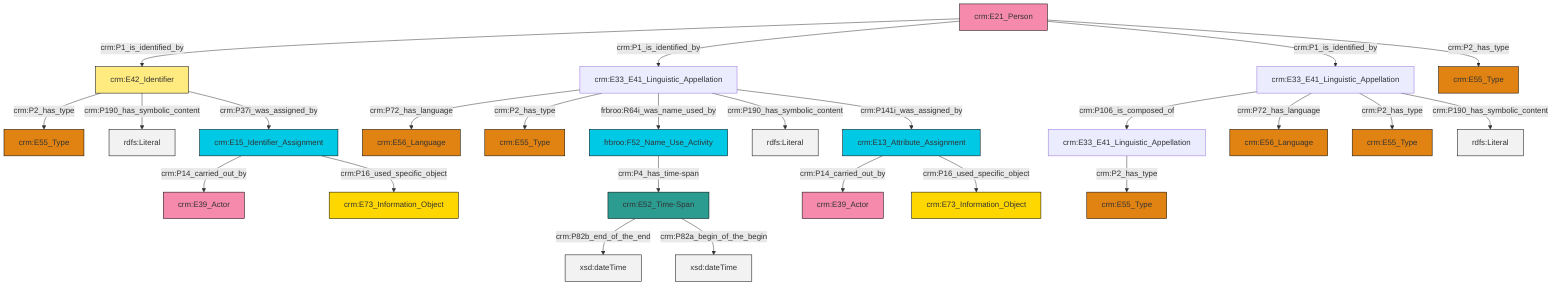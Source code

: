 graph TD
classDef Literal fill:#f2f2f2,stroke:#000000;
classDef CRM_Entity fill:#FFFFFF,stroke:#000000;
classDef Temporal_Entity fill:#00C9E6, stroke:#000000;
classDef Type fill:#E18312, stroke:#000000;
classDef Time-Span fill:#2C9C91, stroke:#000000;
classDef Appellation fill:#FFEB7F, stroke:#000000;
classDef Place fill:#008836, stroke:#000000;
classDef Persistent_Item fill:#B266B2, stroke:#000000;
classDef Conceptual_Object fill:#FFD700, stroke:#000000;
classDef Physical_Thing fill:#D2B48C, stroke:#000000;
classDef Actor fill:#f58aad, stroke:#000000;
classDef PC_Classes fill:#4ce600, stroke:#000000;
classDef Multi fill:#cccccc,stroke:#000000;

0["crm:E13_Attribute_Assignment"]:::Temporal_Entity -->|crm:P14_carried_out_by| 1["crm:E39_Actor"]:::Actor
2["frbroo:F52_Name_Use_Activity"]:::Temporal_Entity -->|crm:P4_has_time-span| 3["crm:E52_Time-Span"]:::Time-Span
0["crm:E13_Attribute_Assignment"]:::Temporal_Entity -->|crm:P16_used_specific_object| 6["crm:E73_Information_Object"]:::Conceptual_Object
3["crm:E52_Time-Span"]:::Time-Span -->|crm:P82b_end_of_the_end| 11[xsd:dateTime]:::Literal
12["crm:E33_E41_Linguistic_Appellation"]:::Default -->|crm:P106_is_composed_of| 13["crm:E33_E41_Linguistic_Appellation"]:::Default
12["crm:E33_E41_Linguistic_Appellation"]:::Default -->|crm:P72_has_language| 14["crm:E56_Language"]:::Type
12["crm:E33_E41_Linguistic_Appellation"]:::Default -->|crm:P2_has_type| 15["crm:E55_Type"]:::Type
20["crm:E42_Identifier"]:::Appellation -->|crm:P2_has_type| 21["crm:E55_Type"]:::Type
4["crm:E21_Person"]:::Actor -->|crm:P1_is_identified_by| 20["crm:E42_Identifier"]:::Appellation
13["crm:E33_E41_Linguistic_Appellation"]:::Default -->|crm:P2_has_type| 9["crm:E55_Type"]:::Type
20["crm:E42_Identifier"]:::Appellation -->|crm:P190_has_symbolic_content| 27[rdfs:Literal]:::Literal
4["crm:E21_Person"]:::Actor -->|crm:P1_is_identified_by| 17["crm:E33_E41_Linguistic_Appellation"]:::Default
17["crm:E33_E41_Linguistic_Appellation"]:::Default -->|crm:P72_has_language| 24["crm:E56_Language"]:::Type
4["crm:E21_Person"]:::Actor -->|crm:P1_is_identified_by| 12["crm:E33_E41_Linguistic_Appellation"]:::Default
30["crm:E15_Identifier_Assignment"]:::Temporal_Entity -->|crm:P14_carried_out_by| 31["crm:E39_Actor"]:::Actor
3["crm:E52_Time-Span"]:::Time-Span -->|crm:P82a_begin_of_the_begin| 33[xsd:dateTime]:::Literal
17["crm:E33_E41_Linguistic_Appellation"]:::Default -->|crm:P2_has_type| 35["crm:E55_Type"]:::Type
17["crm:E33_E41_Linguistic_Appellation"]:::Default -->|frbroo:R64i_was_name_used_by| 2["frbroo:F52_Name_Use_Activity"]:::Temporal_Entity
17["crm:E33_E41_Linguistic_Appellation"]:::Default -->|crm:P190_has_symbolic_content| 36[rdfs:Literal]:::Literal
20["crm:E42_Identifier"]:::Appellation -->|crm:P37i_was_assigned_by| 30["crm:E15_Identifier_Assignment"]:::Temporal_Entity
30["crm:E15_Identifier_Assignment"]:::Temporal_Entity -->|crm:P16_used_specific_object| 7["crm:E73_Information_Object"]:::Conceptual_Object
4["crm:E21_Person"]:::Actor -->|crm:P2_has_type| 39["crm:E55_Type"]:::Type
12["crm:E33_E41_Linguistic_Appellation"]:::Default -->|crm:P190_has_symbolic_content| 44[rdfs:Literal]:::Literal
17["crm:E33_E41_Linguistic_Appellation"]:::Default -->|crm:P141i_was_assigned_by| 0["crm:E13_Attribute_Assignment"]:::Temporal_Entity